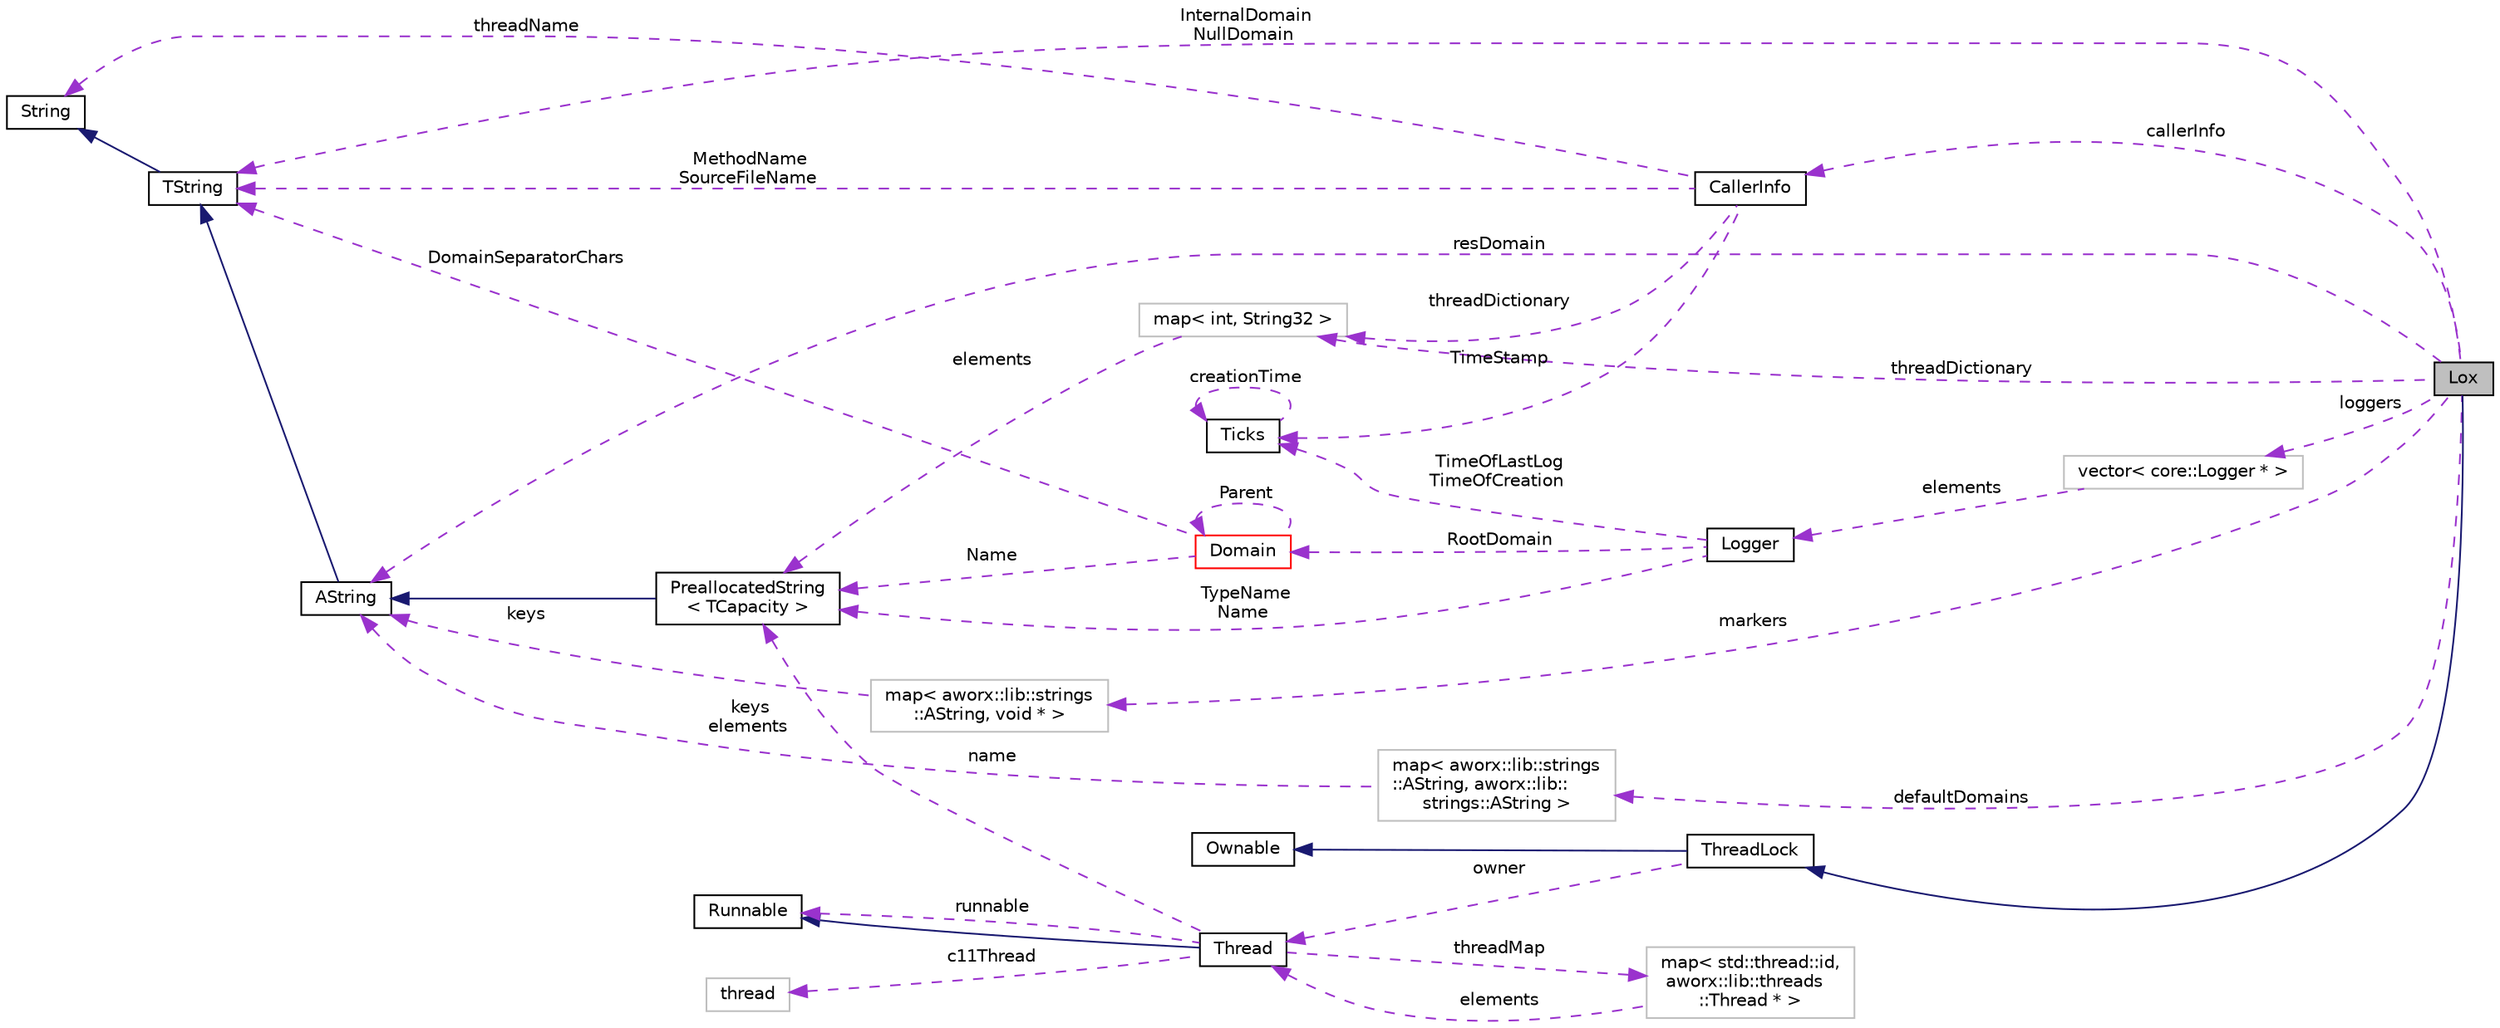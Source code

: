 digraph "Lox"
{
  edge [fontname="Helvetica",fontsize="10",labelfontname="Helvetica",labelfontsize="10"];
  node [fontname="Helvetica",fontsize="10",shape=record];
  rankdir="LR";
  Node1 [label="Lox",height=0.2,width=0.4,color="black", fillcolor="grey75", style="filled", fontcolor="black"];
  Node10 [label="map\< std::thread::id,\l aworx::lib::threads\l::Thread * \>",height=0.2,width=0.4,color="grey75", fillcolor="white", style="filled"];
  Node12 [label="vector\< core::Logger * \>",height=0.2,width=0.4,color="grey75", fillcolor="white", style="filled"];
  Node17 [label="map\< int, String32 \>",height=0.2,width=0.4,color="grey75", fillcolor="white", style="filled"];
  Node18 [label="map\< aworx::lib::strings\l::AString, void * \>",height=0.2,width=0.4,color="grey75", fillcolor="white", style="filled"];
  Node19 [label="map\< aworx::lib::strings\l::AString, aworx::lib::\lstrings::AString \>",height=0.2,width=0.4,color="grey75", fillcolor="white", style="filled"];
  Node6 [label="PreallocatedString\l\< TCapacity \>",height=0.2,width=0.4,color="black", fillcolor="white", style="filled",URL="$classaworx_1_1lib_1_1strings_1_1PreallocatedString.html"];
  Node2 -> Node1 [dir="back",color="midnightblue",fontsize="10",style="solid",fontname="Helvetica"];
  Node3 -> Node2 [dir="back",color="midnightblue",fontsize="10",style="solid",fontname="Helvetica"];
  Node4 -> Node2 [dir="back",color="darkorchid3",fontsize="10",style="dashed",label=" owner" ,fontname="Helvetica"];
  Node4 -> Node10 [dir="back",color="darkorchid3",fontsize="10",style="dashed",label=" elements" ,fontname="Helvetica"];
  Node5 -> Node4 [dir="back",color="midnightblue",fontsize="10",style="solid",fontname="Helvetica"];
  Node5 -> Node4 [dir="back",color="darkorchid3",fontsize="10",style="dashed",label=" runnable" ,fontname="Helvetica"];
  Node6 -> Node4 [dir="back",color="darkorchid3",fontsize="10",style="dashed",label=" name" ,fontname="Helvetica"];
  Node6 -> Node13 [dir="back",color="darkorchid3",fontsize="10",style="dashed",label=" TypeName\nName" ,fontname="Helvetica"];
  Node6 -> Node16 [dir="back",color="darkorchid3",fontsize="10",style="dashed",label=" Name" ,fontname="Helvetica"];
  Node6 -> Node17 [dir="back",color="darkorchid3",fontsize="10",style="dashed",label=" elements" ,fontname="Helvetica"];
  Node7 -> Node1 [dir="back",color="darkorchid3",fontsize="10",style="dashed",label=" resDomain" ,fontname="Helvetica"];
  Node7 -> Node6 [dir="back",color="midnightblue",fontsize="10",style="solid",fontname="Helvetica"];
  Node7 -> Node18 [dir="back",color="darkorchid3",fontsize="10",style="dashed",label=" keys" ,fontname="Helvetica"];
  Node7 -> Node19 [dir="back",color="darkorchid3",fontsize="10",style="dashed",label=" keys\nelements" ,fontname="Helvetica"];
  Node8 -> Node1 [dir="back",color="darkorchid3",fontsize="10",style="dashed",label=" InternalDomain\nNullDomain" ,fontname="Helvetica"];
  Node8 -> Node7 [dir="back",color="midnightblue",fontsize="10",style="solid",fontname="Helvetica"];
  Node8 -> Node16 [dir="back",color="darkorchid3",fontsize="10",style="dashed",label=" DomainSeparatorChars" ,fontname="Helvetica"];
  Node8 -> Node20 [dir="back",color="darkorchid3",fontsize="10",style="dashed",label=" MethodName\nSourceFileName" ,fontname="Helvetica"];
  Node9 -> Node8 [dir="back",color="midnightblue",fontsize="10",style="solid",fontname="Helvetica"];
  Node9 -> Node20 [dir="back",color="darkorchid3",fontsize="10",style="dashed",label=" threadName" ,fontname="Helvetica"];
  Node10 -> Node4 [dir="back",color="darkorchid3",fontsize="10",style="dashed",label=" threadMap" ,fontname="Helvetica"];
  Node11 -> Node4 [dir="back",color="darkorchid3",fontsize="10",style="dashed",label=" c11Thread" ,fontname="Helvetica"];
  Node12 -> Node1 [dir="back",color="darkorchid3",fontsize="10",style="dashed",label=" loggers" ,fontname="Helvetica"];
  Node13 -> Node12 [dir="back",color="darkorchid3",fontsize="10",style="dashed",label=" elements" ,fontname="Helvetica"];
  Node14 -> Node13 [dir="back",color="darkorchid3",fontsize="10",style="dashed",label=" TimeOfLastLog\nTimeOfCreation" ,fontname="Helvetica"];
  Node14 -> Node14 [dir="back",color="darkorchid3",fontsize="10",style="dashed",label=" creationTime" ,fontname="Helvetica"];
  Node14 -> Node20 [dir="back",color="darkorchid3",fontsize="10",style="dashed",label=" TimeStamp" ,fontname="Helvetica"];
  Node16 -> Node13 [dir="back",color="darkorchid3",fontsize="10",style="dashed",label=" RootDomain" ,fontname="Helvetica"];
  Node16 -> Node16 [dir="back",color="darkorchid3",fontsize="10",style="dashed",label=" Parent" ,fontname="Helvetica"];
  Node17 -> Node1 [dir="back",color="darkorchid3",fontsize="10",style="dashed",label=" threadDictionary" ,fontname="Helvetica"];
  Node17 -> Node20 [dir="back",color="darkorchid3",fontsize="10",style="dashed",label=" threadDictionary" ,fontname="Helvetica"];
  Node18 -> Node1 [dir="back",color="darkorchid3",fontsize="10",style="dashed",label=" markers" ,fontname="Helvetica"];
  Node19 -> Node1 [dir="back",color="darkorchid3",fontsize="10",style="dashed",label=" defaultDomains" ,fontname="Helvetica"];
  Node20 -> Node1 [dir="back",color="darkorchid3",fontsize="10",style="dashed",label=" callerInfo" ,fontname="Helvetica"];
  Node2 [label="ThreadLock",height=0.2,width=0.4,color="black", fillcolor="white", style="filled",URL="$classaworx_1_1lib_1_1threads_1_1ThreadLock.html"];
  Node3 [label="Ownable",height=0.2,width=0.4,color="black", fillcolor="white", style="filled",URL="$classaworx_1_1lib_1_1Ownable.html"];
  Node4 [label="Thread",height=0.2,width=0.4,color="black", fillcolor="white", style="filled",URL="$classaworx_1_1lib_1_1threads_1_1Thread.html"];
  Node5 [label="Runnable",height=0.2,width=0.4,color="black", fillcolor="white", style="filled",URL="$classaworx_1_1lib_1_1threads_1_1Runnable.html"];
  Node7 [label="AString",height=0.2,width=0.4,color="black", fillcolor="white", style="filled",URL="$classaworx_1_1lib_1_1strings_1_1AString.html"];
  Node8 [label="TString",height=0.2,width=0.4,color="black", fillcolor="white", style="filled",URL="$classaworx_1_1lib_1_1strings_1_1TString.html"];
  Node9 [label="String",height=0.2,width=0.4,color="black", fillcolor="white", style="filled",URL="$classaworx_1_1lib_1_1strings_1_1String.html"];
  Node11 [label="thread",height=0.2,width=0.4,color="grey75", fillcolor="white", style="filled",tooltip="STL class. "];
  Node13 [label="Logger",height=0.2,width=0.4,color="black", fillcolor="white", style="filled",URL="$classaworx_1_1lox_1_1core_1_1Logger.html"];
  Node14 [label="Ticks",height=0.2,width=0.4,color="black", fillcolor="white", style="filled",URL="$classaworx_1_1lib_1_1time_1_1Ticks.html"];
  Node16 [label="Domain",height=0.2,width=0.4,color="red", fillcolor="white", style="filled",URL="$classaworx_1_1lox_1_1core_1_1Domain.html"];
  Node20 [label="CallerInfo",height=0.2,width=0.4,color="black", fillcolor="white", style="filled",URL="$classaworx_1_1lox_1_1core_1_1CallerInfo.html"];
}

